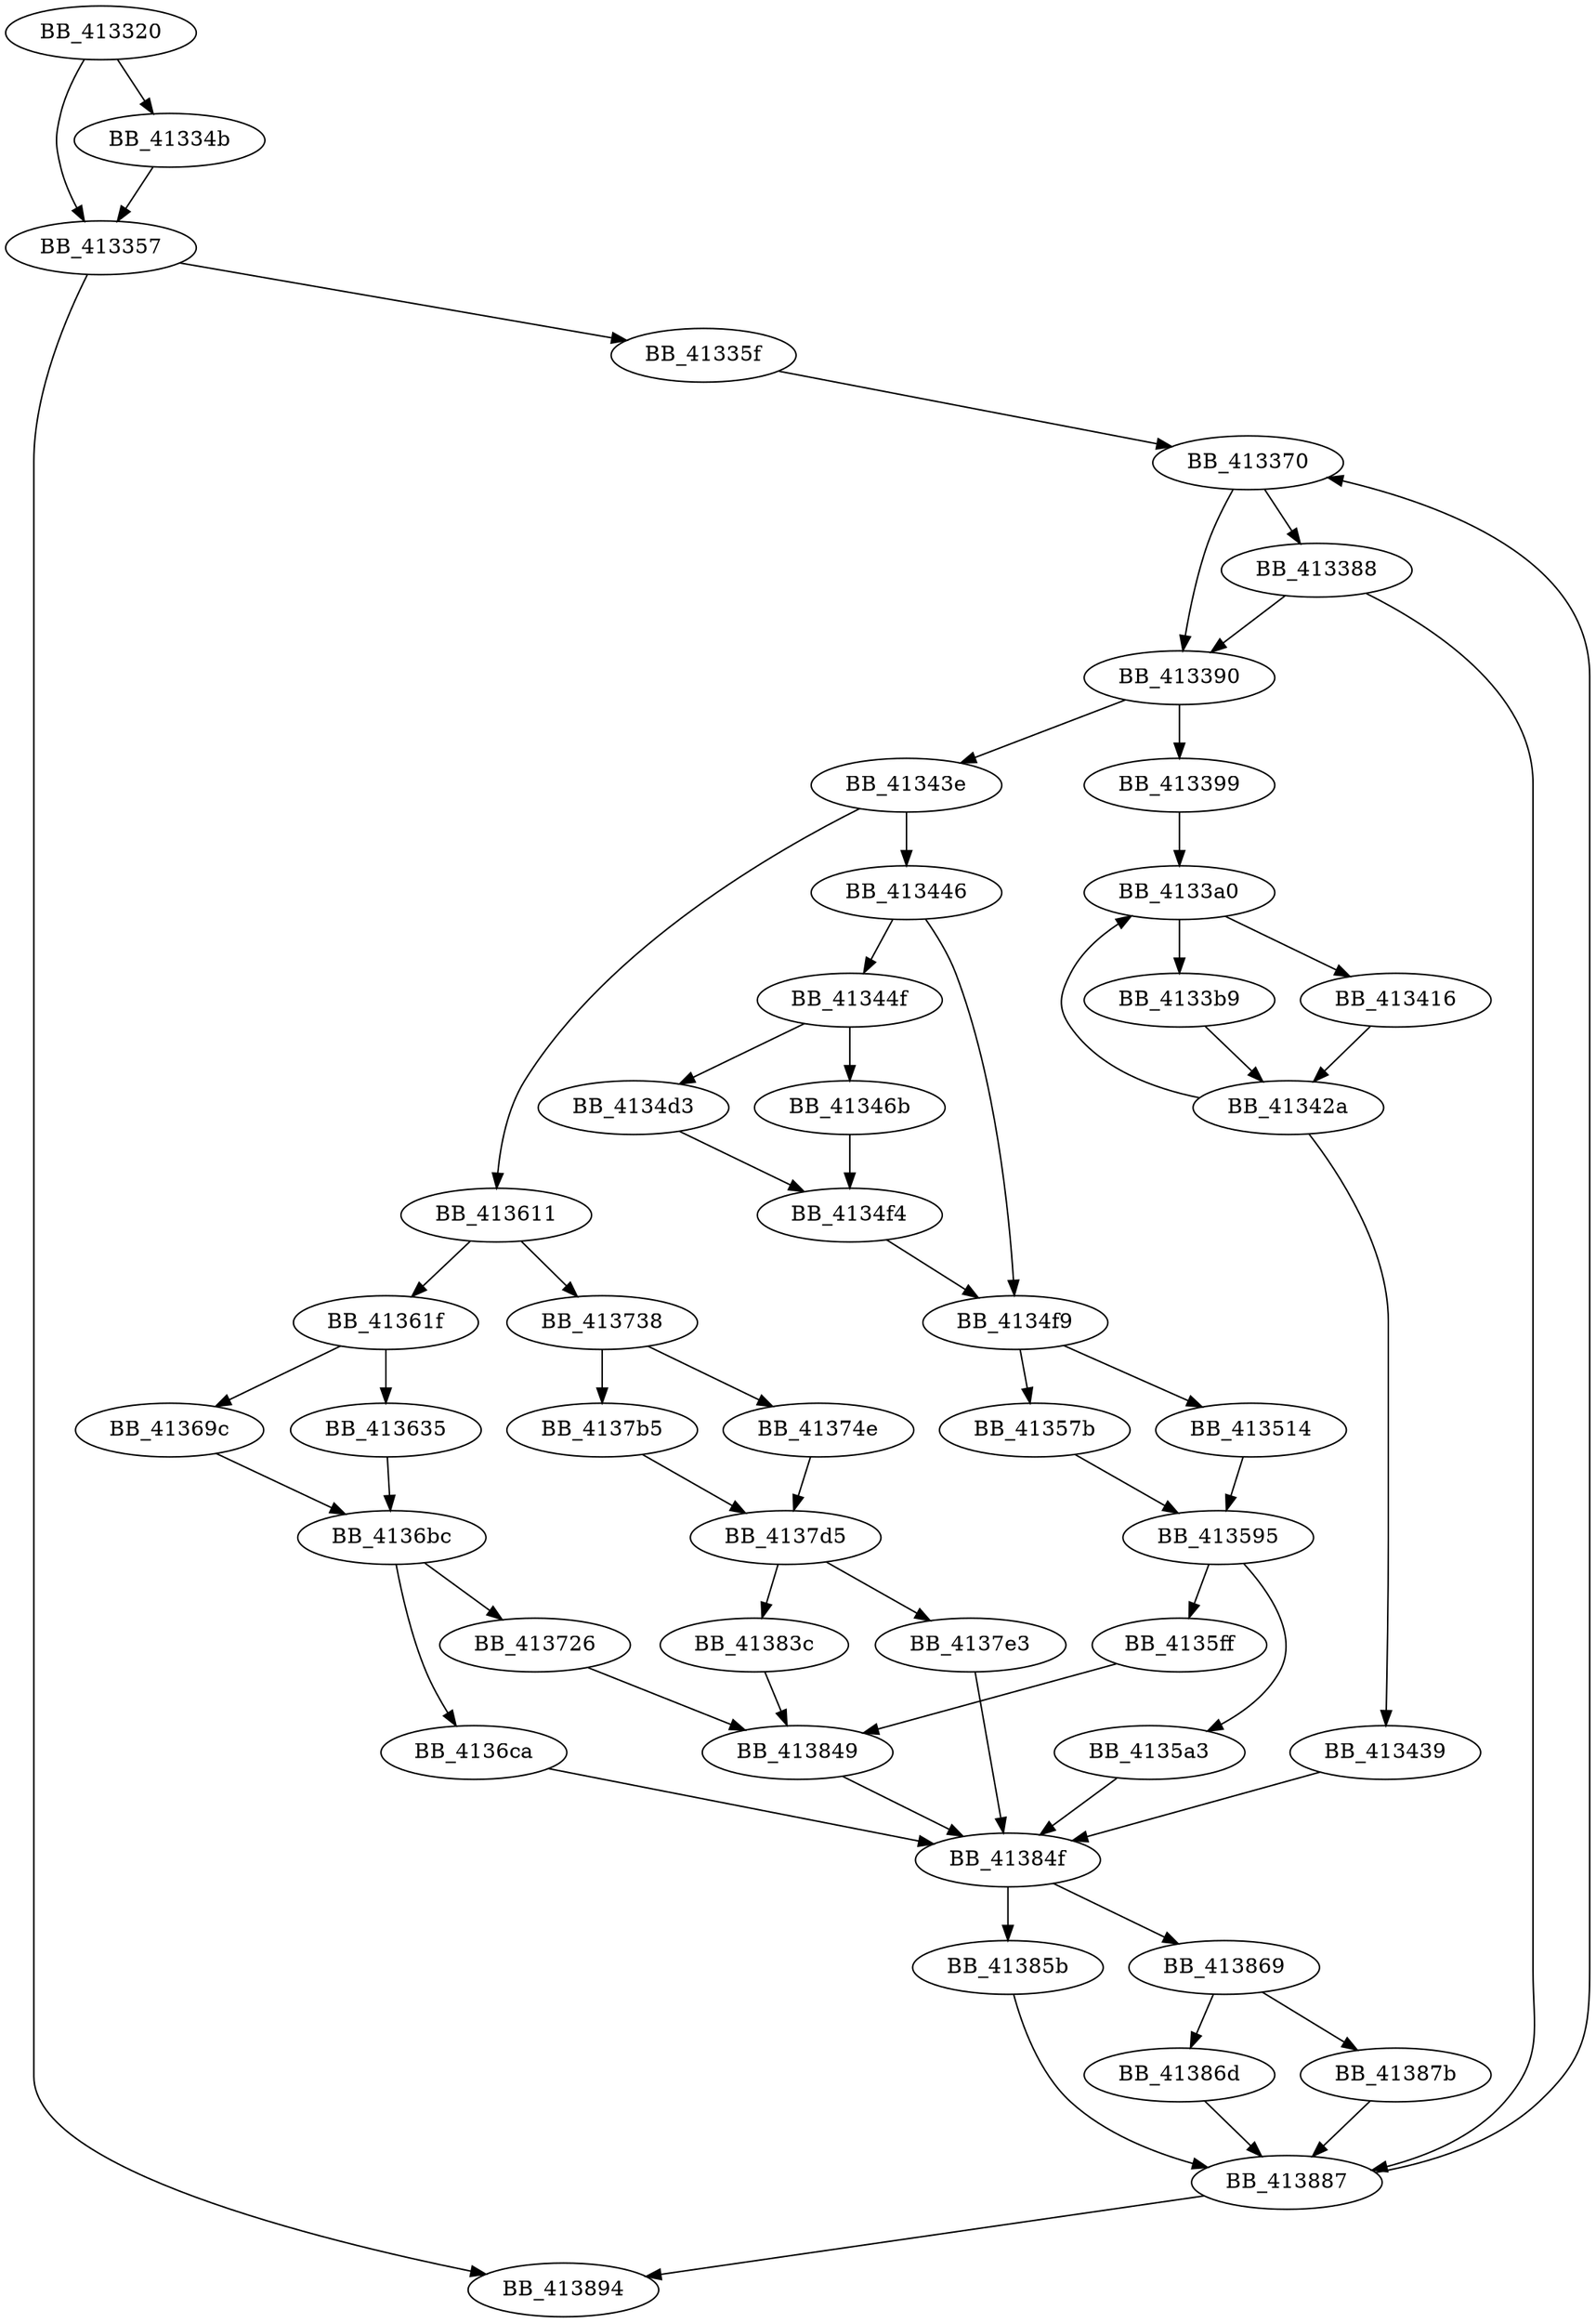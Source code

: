 DiGraph sub_413320{
BB_413320->BB_41334b
BB_413320->BB_413357
BB_41334b->BB_413357
BB_413357->BB_41335f
BB_413357->BB_413894
BB_41335f->BB_413370
BB_413370->BB_413388
BB_413370->BB_413390
BB_413388->BB_413390
BB_413388->BB_413887
BB_413390->BB_413399
BB_413390->BB_41343e
BB_413399->BB_4133a0
BB_4133a0->BB_4133b9
BB_4133a0->BB_413416
BB_4133b9->BB_41342a
BB_413416->BB_41342a
BB_41342a->BB_4133a0
BB_41342a->BB_413439
BB_413439->BB_41384f
BB_41343e->BB_413446
BB_41343e->BB_413611
BB_413446->BB_41344f
BB_413446->BB_4134f9
BB_41344f->BB_41346b
BB_41344f->BB_4134d3
BB_41346b->BB_4134f4
BB_4134d3->BB_4134f4
BB_4134f4->BB_4134f9
BB_4134f9->BB_413514
BB_4134f9->BB_41357b
BB_413514->BB_413595
BB_41357b->BB_413595
BB_413595->BB_4135a3
BB_413595->BB_4135ff
BB_4135a3->BB_41384f
BB_4135ff->BB_413849
BB_413611->BB_41361f
BB_413611->BB_413738
BB_41361f->BB_413635
BB_41361f->BB_41369c
BB_413635->BB_4136bc
BB_41369c->BB_4136bc
BB_4136bc->BB_4136ca
BB_4136bc->BB_413726
BB_4136ca->BB_41384f
BB_413726->BB_413849
BB_413738->BB_41374e
BB_413738->BB_4137b5
BB_41374e->BB_4137d5
BB_4137b5->BB_4137d5
BB_4137d5->BB_4137e3
BB_4137d5->BB_41383c
BB_4137e3->BB_41384f
BB_41383c->BB_413849
BB_413849->BB_41384f
BB_41384f->BB_41385b
BB_41384f->BB_413869
BB_41385b->BB_413887
BB_413869->BB_41386d
BB_413869->BB_41387b
BB_41386d->BB_413887
BB_41387b->BB_413887
BB_413887->BB_413370
BB_413887->BB_413894
}
